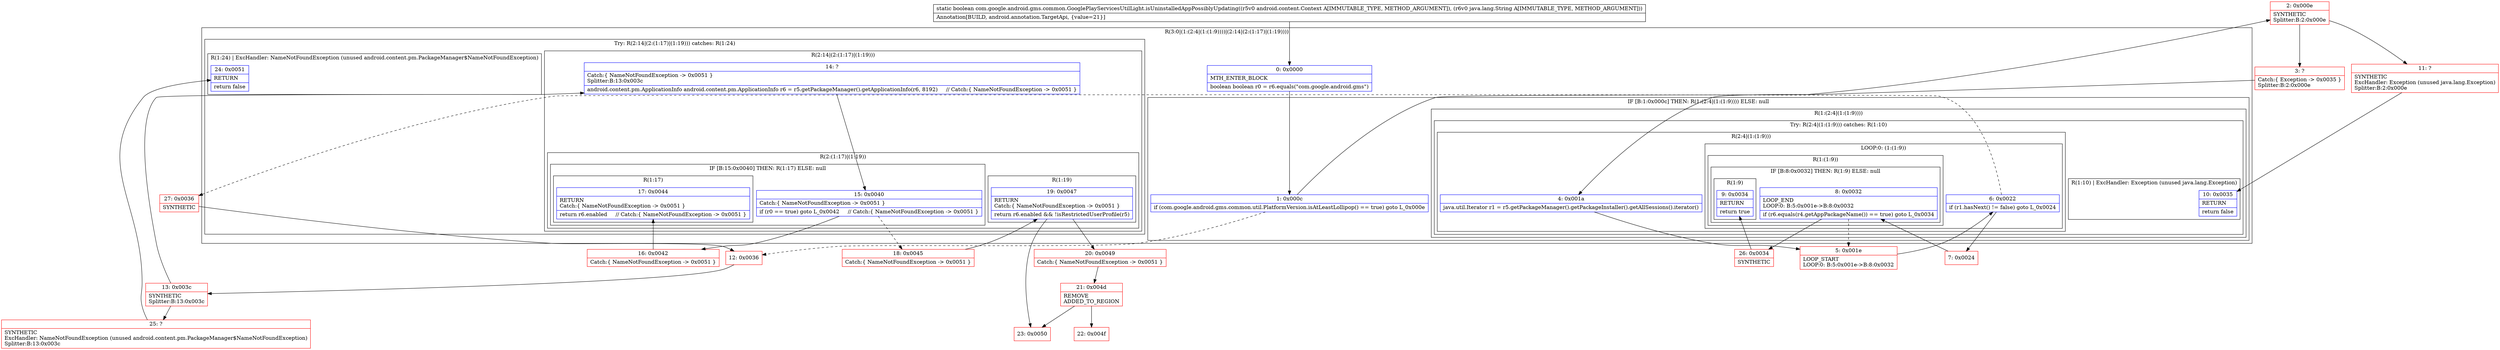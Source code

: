 digraph "CFG forcom.google.android.gms.common.GooglePlayServicesUtilLight.isUninstalledAppPossiblyUpdating(Landroid\/content\/Context;Ljava\/lang\/String;)Z" {
subgraph cluster_Region_1546673244 {
label = "R(3:0|(1:(2:4|(1:(1:9))))|(2:14|(2:(1:17)|(1:19))))";
node [shape=record,color=blue];
Node_0 [shape=record,label="{0\:\ 0x0000|MTH_ENTER_BLOCK\l|boolean boolean r0 = r6.equals(\"com.google.android.gms\")\l}"];
subgraph cluster_IfRegion_677215348 {
label = "IF [B:1:0x000c] THEN: R(1:(2:4|(1:(1:9)))) ELSE: null";
node [shape=record,color=blue];
Node_1 [shape=record,label="{1\:\ 0x000c|if (com.google.android.gms.common.util.PlatformVersion.isAtLeastLollipop() == true) goto L_0x000e\l}"];
subgraph cluster_Region_1902997544 {
label = "R(1:(2:4|(1:(1:9))))";
node [shape=record,color=blue];
subgraph cluster_TryCatchRegion_1644111599 {
label = "Try: R(2:4|(1:(1:9))) catches: R(1:10)";
node [shape=record,color=blue];
subgraph cluster_Region_1901652654 {
label = "R(2:4|(1:(1:9)))";
node [shape=record,color=blue];
Node_4 [shape=record,label="{4\:\ 0x001a|java.util.Iterator r1 = r5.getPackageManager().getPackageInstaller().getAllSessions().iterator()\l}"];
subgraph cluster_LoopRegion_841319981 {
label = "LOOP:0: (1:(1:9))";
node [shape=record,color=blue];
Node_6 [shape=record,label="{6\:\ 0x0022|if (r1.hasNext() != false) goto L_0x0024\l}"];
subgraph cluster_Region_684936305 {
label = "R(1:(1:9))";
node [shape=record,color=blue];
subgraph cluster_IfRegion_805556186 {
label = "IF [B:8:0x0032] THEN: R(1:9) ELSE: null";
node [shape=record,color=blue];
Node_8 [shape=record,label="{8\:\ 0x0032|LOOP_END\lLOOP:0: B:5:0x001e\-\>B:8:0x0032\l|if (r6.equals(r4.getAppPackageName()) == true) goto L_0x0034\l}"];
subgraph cluster_Region_112742126 {
label = "R(1:9)";
node [shape=record,color=blue];
Node_9 [shape=record,label="{9\:\ 0x0034|RETURN\l|return true\l}"];
}
}
}
}
}
subgraph cluster_Region_405976314 {
label = "R(1:10) | ExcHandler: Exception (unused java.lang.Exception)\l";
node [shape=record,color=blue];
Node_10 [shape=record,label="{10\:\ 0x0035|RETURN\l|return false\l}"];
}
}
}
}
subgraph cluster_TryCatchRegion_716231497 {
label = "Try: R(2:14|(2:(1:17)|(1:19))) catches: R(1:24)";
node [shape=record,color=blue];
subgraph cluster_Region_542291966 {
label = "R(2:14|(2:(1:17)|(1:19)))";
node [shape=record,color=blue];
Node_14 [shape=record,label="{14\:\ ?|Catch:\{ NameNotFoundException \-\> 0x0051 \}\lSplitter:B:13:0x003c\l|android.content.pm.ApplicationInfo android.content.pm.ApplicationInfo r6 = r5.getPackageManager().getApplicationInfo(r6, 8192)     \/\/ Catch:\{ NameNotFoundException \-\> 0x0051 \}\l}"];
subgraph cluster_Region_73639130 {
label = "R(2:(1:17)|(1:19))";
node [shape=record,color=blue];
subgraph cluster_IfRegion_1269837488 {
label = "IF [B:15:0x0040] THEN: R(1:17) ELSE: null";
node [shape=record,color=blue];
Node_15 [shape=record,label="{15\:\ 0x0040|Catch:\{ NameNotFoundException \-\> 0x0051 \}\l|if (r0 == true) goto L_0x0042     \/\/ Catch:\{ NameNotFoundException \-\> 0x0051 \}\l}"];
subgraph cluster_Region_694026536 {
label = "R(1:17)";
node [shape=record,color=blue];
Node_17 [shape=record,label="{17\:\ 0x0044|RETURN\lCatch:\{ NameNotFoundException \-\> 0x0051 \}\l|return r6.enabled     \/\/ Catch:\{ NameNotFoundException \-\> 0x0051 \}\l}"];
}
}
subgraph cluster_Region_2010278627 {
label = "R(1:19)";
node [shape=record,color=blue];
Node_19 [shape=record,label="{19\:\ 0x0047|RETURN\lCatch:\{ NameNotFoundException \-\> 0x0051 \}\l|return r6.enabled && !isRestrictedUserProfile(r5)\l}"];
}
}
}
subgraph cluster_Region_1080579462 {
label = "R(1:24) | ExcHandler: NameNotFoundException (unused android.content.pm.PackageManager$NameNotFoundException)\l";
node [shape=record,color=blue];
Node_24 [shape=record,label="{24\:\ 0x0051|RETURN\l|return false\l}"];
}
}
}
subgraph cluster_Region_405976314 {
label = "R(1:10) | ExcHandler: Exception (unused java.lang.Exception)\l";
node [shape=record,color=blue];
Node_10 [shape=record,label="{10\:\ 0x0035|RETURN\l|return false\l}"];
}
subgraph cluster_Region_1080579462 {
label = "R(1:24) | ExcHandler: NameNotFoundException (unused android.content.pm.PackageManager$NameNotFoundException)\l";
node [shape=record,color=blue];
Node_24 [shape=record,label="{24\:\ 0x0051|RETURN\l|return false\l}"];
}
Node_2 [shape=record,color=red,label="{2\:\ 0x000e|SYNTHETIC\lSplitter:B:2:0x000e\l}"];
Node_3 [shape=record,color=red,label="{3\:\ ?|Catch:\{ Exception \-\> 0x0035 \}\lSplitter:B:2:0x000e\l}"];
Node_5 [shape=record,color=red,label="{5\:\ 0x001e|LOOP_START\lLOOP:0: B:5:0x001e\-\>B:8:0x0032\l}"];
Node_7 [shape=record,color=red,label="{7\:\ 0x0024}"];
Node_11 [shape=record,color=red,label="{11\:\ ?|SYNTHETIC\lExcHandler: Exception (unused java.lang.Exception)\lSplitter:B:2:0x000e\l}"];
Node_12 [shape=record,color=red,label="{12\:\ 0x0036}"];
Node_13 [shape=record,color=red,label="{13\:\ 0x003c|SYNTHETIC\lSplitter:B:13:0x003c\l}"];
Node_16 [shape=record,color=red,label="{16\:\ 0x0042|Catch:\{ NameNotFoundException \-\> 0x0051 \}\l}"];
Node_18 [shape=record,color=red,label="{18\:\ 0x0045|Catch:\{ NameNotFoundException \-\> 0x0051 \}\l}"];
Node_20 [shape=record,color=red,label="{20\:\ 0x0049|Catch:\{ NameNotFoundException \-\> 0x0051 \}\l}"];
Node_21 [shape=record,color=red,label="{21\:\ 0x004d|REMOVE\lADDED_TO_REGION\l}"];
Node_22 [shape=record,color=red,label="{22\:\ 0x004f}"];
Node_23 [shape=record,color=red,label="{23\:\ 0x0050}"];
Node_25 [shape=record,color=red,label="{25\:\ ?|SYNTHETIC\lExcHandler: NameNotFoundException (unused android.content.pm.PackageManager$NameNotFoundException)\lSplitter:B:13:0x003c\l}"];
Node_26 [shape=record,color=red,label="{26\:\ 0x0034|SYNTHETIC\l}"];
Node_27 [shape=record,color=red,label="{27\:\ 0x0036|SYNTHETIC\l}"];
MethodNode[shape=record,label="{static boolean com.google.android.gms.common.GooglePlayServicesUtilLight.isUninstalledAppPossiblyUpdating((r5v0 android.content.Context A[IMMUTABLE_TYPE, METHOD_ARGUMENT]), (r6v0 java.lang.String A[IMMUTABLE_TYPE, METHOD_ARGUMENT]))  | Annotation[BUILD, android.annotation.TargetApi, \{value=21\}]\l}"];
MethodNode -> Node_0;
Node_0 -> Node_1;
Node_1 -> Node_2;
Node_1 -> Node_12[style=dashed];
Node_4 -> Node_5;
Node_6 -> Node_7;
Node_6 -> Node_27[style=dashed];
Node_8 -> Node_5[style=dashed];
Node_8 -> Node_26;
Node_14 -> Node_15;
Node_15 -> Node_16;
Node_15 -> Node_18[style=dashed];
Node_19 -> Node_20;
Node_19 -> Node_23;
Node_2 -> Node_3;
Node_2 -> Node_11;
Node_3 -> Node_4;
Node_5 -> Node_6;
Node_7 -> Node_8;
Node_11 -> Node_10;
Node_12 -> Node_13;
Node_13 -> Node_14;
Node_13 -> Node_25;
Node_16 -> Node_17;
Node_18 -> Node_19;
Node_20 -> Node_21;
Node_21 -> Node_22;
Node_21 -> Node_23;
Node_25 -> Node_24;
Node_26 -> Node_9;
Node_27 -> Node_12;
}

